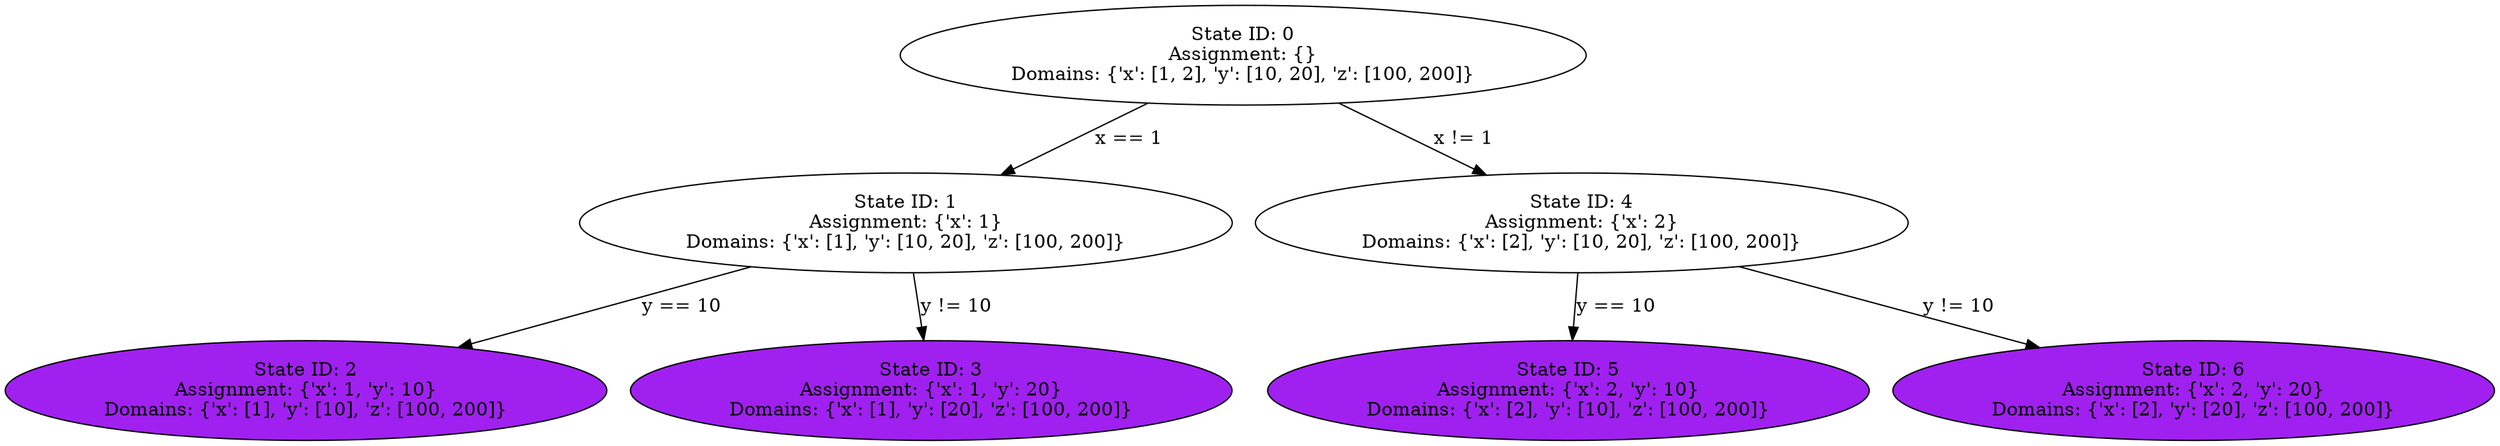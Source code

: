 digraph G {
spline=line;
"State ID: 0
Assignment: {}
Domains: {'x': [1, 2], 'y': [10, 20], 'z': [100, 200]}" -> "State ID: 1
Assignment: {'x': 1}
Domains: {'x': [1], 'y': [10, 20], 'z': [100, 200]}" [label="x == 1"];
"State ID: 1
Assignment: {'x': 1}
Domains: {'x': [1], 'y': [10, 20], 'z': [100, 200]}" -> "State ID: 2
Assignment: {'x': 1, 'y': 10}
Domains: {'x': [1], 'y': [10], 'z': [100, 200]}" [label="y == 10"];
"State ID: 2
Assignment: {'x': 1, 'y': 10}
Domains: {'x': [1], 'y': [10], 'z': [100, 200]}" [style=filled fillcolor=purple];
"State ID: 1
Assignment: {'x': 1}
Domains: {'x': [1], 'y': [10, 20], 'z': [100, 200]}" -> "State ID: 3
Assignment: {'x': 1, 'y': 20}
Domains: {'x': [1], 'y': [20], 'z': [100, 200]}" [label="y != 10"];
"State ID: 3
Assignment: {'x': 1, 'y': 20}
Domains: {'x': [1], 'y': [20], 'z': [100, 200]}" [style=filled fillcolor=purple];
"State ID: 0
Assignment: {}
Domains: {'x': [1, 2], 'y': [10, 20], 'z': [100, 200]}" -> "State ID: 4
Assignment: {'x': 2}
Domains: {'x': [2], 'y': [10, 20], 'z': [100, 200]}" [label="x != 1"];
"State ID: 4
Assignment: {'x': 2}
Domains: {'x': [2], 'y': [10, 20], 'z': [100, 200]}" -> "State ID: 5
Assignment: {'x': 2, 'y': 10}
Domains: {'x': [2], 'y': [10], 'z': [100, 200]}" [label="y == 10"];
"State ID: 5
Assignment: {'x': 2, 'y': 10}
Domains: {'x': [2], 'y': [10], 'z': [100, 200]}" [style=filled fillcolor=purple];
"State ID: 4
Assignment: {'x': 2}
Domains: {'x': [2], 'y': [10, 20], 'z': [100, 200]}" -> "State ID: 6
Assignment: {'x': 2, 'y': 20}
Domains: {'x': [2], 'y': [20], 'z': [100, 200]}" [label="y != 10"];
"State ID: 6
Assignment: {'x': 2, 'y': 20}
Domains: {'x': [2], 'y': [20], 'z': [100, 200]}" [style=filled fillcolor=purple];
}